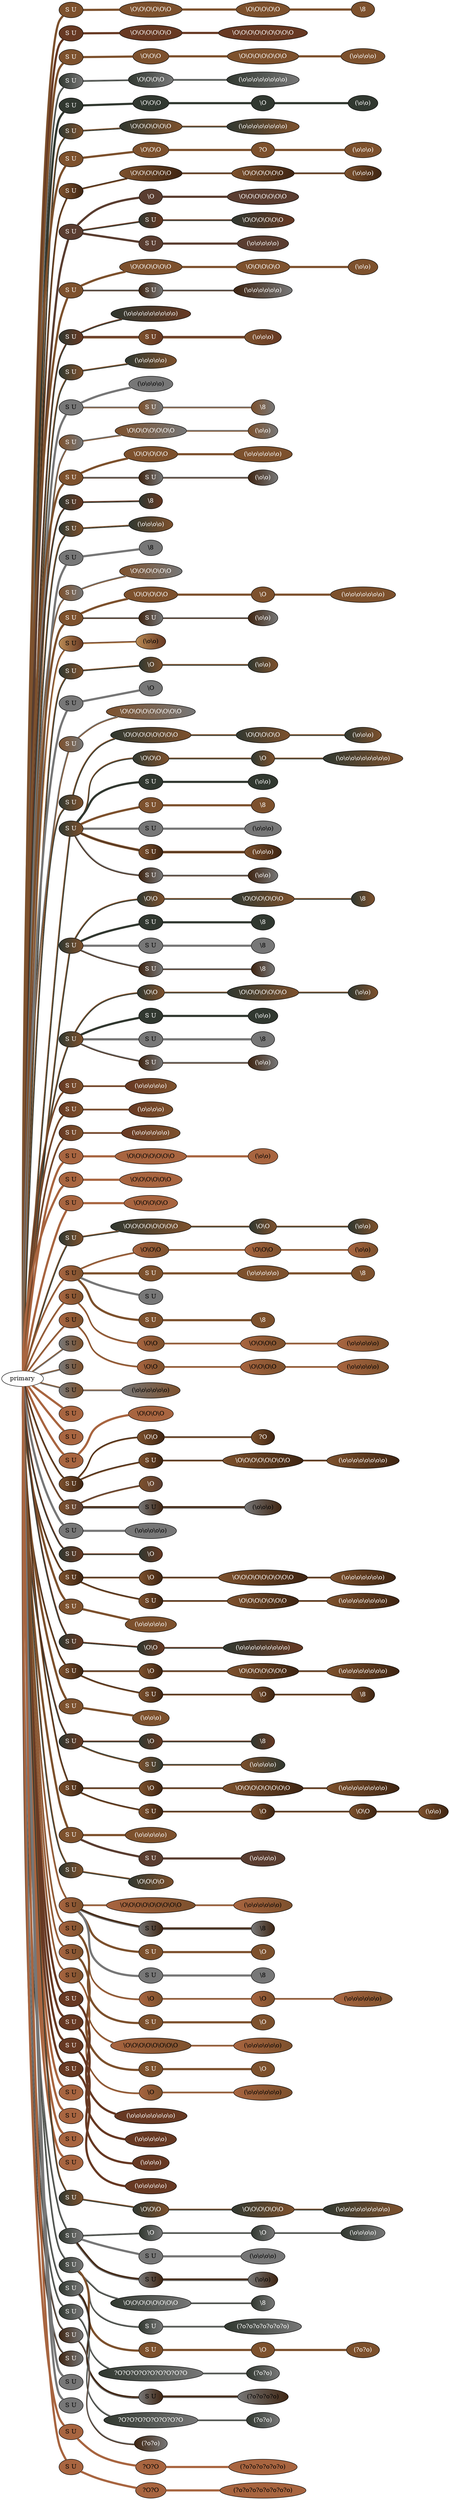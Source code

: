 graph {
 graph [rankdir=LR]
"1" [qtype="pendant_node", pendant_colors="#7D512D", pendant_ply="S", pendant_attach="U", pendant_length="43.0", label="S U", style=filled, fillcolor="#7D512D", fontcolor="#ffffff"]
"primary" -- "1" [qtype="pendant_link",penwidth=5,color="#7D512D"]
"1:0" [qtype="knot_node", knot_value="6", knot_type="S", knot_position="11.0", knot_spin="Z", label="\\O\\O\\O\\O\\O\\O", style=filled, fillcolor="#7D512D" , fontcolor="#ffffff"]
"1" -- "1:0" [qtype="knot_link",penwidth=5,color="#7D512D"]
"1:1" [qtype="knot_node", knot_value="5", knot_type="S", knot_position="23.0", knot_spin="Z", label="\\O\\O\\O\\O\\O", style=filled, fillcolor="#7D512D" , fontcolor="#ffffff"]
"1:0" -- "1:1" [qtype="knot_link",penwidth=5,color="#7D512D"]
"1:2" [qtype="knot_node", knot_value="1", knot_type="E", knot_position="32.5", knot_spin="Z", label="\\8", style=filled, fillcolor="#7D512D" , fontcolor="#ffffff"]
"1:1" -- "1:2" [qtype="knot_link",penwidth=5,color="#7D512D"]
"2" [qtype="pendant_node", pendant_colors="#673923", pendant_ply="S", pendant_attach="U", pendant_length="26.5", label="S U", style=filled, fillcolor="#673923", fontcolor="#ffffff"]
"primary" -- "2" [qtype="pendant_link",penwidth=5,color="#673923"]
"2:0" [qtype="knot_node", knot_value="6", knot_type="S", knot_position="11.5", knot_spin="Z", label="\\O\\O\\O\\O\\O\\O", style=filled, fillcolor="#673923" , fontcolor="#ffffff"]
"2" -- "2:0" [qtype="knot_link",penwidth=5,color="#673923"]
"2:1" [qtype="knot_node", knot_value="9", knot_type="S", knot_position="24.5", knot_spin="Z", label="\\O\\O\\O\\O\\O\\O\\O\\O\\O", style=filled, fillcolor="#673923" , fontcolor="#ffffff"]
"2:0" -- "2:1" [qtype="knot_link",penwidth=5,color="#673923"]
"3" [qtype="pendant_node", pendant_colors="#7D512D", pendant_ply="S", pendant_attach="U", pendant_length="44.5", label="S U", style=filled, fillcolor="#7D512D", fontcolor="#ffffff"]
"primary" -- "3" [qtype="pendant_link",penwidth=5,color="#7D512D"]
"3:0" [qtype="knot_node", knot_value="3", knot_type="S", knot_position="10.0", knot_spin="Z", label="\\O\\O\\O", style=filled, fillcolor="#7D512D" , fontcolor="#ffffff"]
"3" -- "3:0" [qtype="knot_link",penwidth=5,color="#7D512D"]
"3:1" [qtype="knot_node", knot_value="7", knot_type="S", knot_position="23.0", knot_spin="Z", label="\\O\\O\\O\\O\\O\\O\\O", style=filled, fillcolor="#7D512D" , fontcolor="#ffffff"]
"3:0" -- "3:1" [qtype="knot_link",penwidth=5,color="#7D512D"]
"3:2" [qtype="knot_node", knot_value="4", knot_type="L", knot_position="32.5", knot_spin="Z", label="(\\o\\o\\o\\o)", style=filled, fillcolor="#7D512D" , fontcolor="#ffffff"]
"3:1" -- "3:2" [qtype="knot_link",penwidth=5,color="#7D512D"]
"4" [qtype="pendant_node", pendant_colors="#313830:#777777", pendant_ply="S", pendant_attach="U", pendant_length="45.5", label="S U", style=filled, fillcolor="#313830:#777777", fontcolor="#ffffff"]
"primary" -- "4" [qtype="pendant_link",penwidth=2,color="#313830:#777777"]
"4:0" [qtype="knot_node", knot_value="4", knot_type="S", knot_position="10.5", knot_spin="Z", label="\\O\\O\\O\\O", style=filled, fillcolor="#313830:#777777" , fontcolor="#ffffff"]
"4" -- "4:0" [qtype="knot_link",penwidth=2,color="#313830:#777777"]
"4:1" [qtype="knot_node", knot_value="8", knot_type="L", knot_position="34.0", knot_spin="Z", label="(\\o\\o\\o\\o\\o\\o\\o\\o)", style=filled, fillcolor="#313830:#777777" , fontcolor="#ffffff"]
"4:0" -- "4:1" [qtype="knot_link",penwidth=2,color="#313830:#777777"]
"5" [qtype="pendant_node", pendant_colors="#313830", pendant_ply="S", pendant_attach="U", pendant_length="69.0", label="S U", style=filled, fillcolor="#313830", fontcolor="#ffffff"]
"primary" -- "5" [qtype="pendant_link",penwidth=5,color="#313830"]
"5:0" [qtype="knot_node", knot_value="3", knot_type="S", knot_position="10.5", knot_spin="Z", label="\\O\\O\\O", style=filled, fillcolor="#313830" , fontcolor="#ffffff"]
"5" -- "5:0" [qtype="knot_link",penwidth=5,color="#313830"]
"5:1" [qtype="knot_node", knot_value="1", knot_type="S", knot_position="24.0", knot_spin="Z", label="\\O", style=filled, fillcolor="#313830" , fontcolor="#ffffff"]
"5:0" -- "5:1" [qtype="knot_link",penwidth=5,color="#313830"]
"5:2" [qtype="knot_node", knot_value="2", knot_type="L", knot_position="33.5", knot_spin="Z", label="(\\o\\o)", style=filled, fillcolor="#313830" , fontcolor="#ffffff"]
"5:1" -- "5:2" [qtype="knot_link",penwidth=5,color="#313830"]
"6" [qtype="pendant_node", pendant_colors="#313830:#7D512D", pendant_ply="S", pendant_attach="U", pendant_length="50.0", label="S U", style=filled, fillcolor="#313830:#7D512D", fontcolor="#ffffff"]
"primary" -- "6" [qtype="pendant_link",penwidth=2,color="#313830:#7D512D"]
"6:0" [qtype="knot_node", knot_value="6", knot_type="S", knot_position="11.0", knot_spin="Z", label="\\O\\O\\O\\O\\O\\O", style=filled, fillcolor="#313830:#7D512D" , fontcolor="#ffffff"]
"6" -- "6:0" [qtype="knot_link",penwidth=2,color="#313830:#7D512D"]
"6:1" [qtype="knot_node", knot_value="8", knot_type="L", knot_position="33.5", knot_spin="Z", label="(\\o\\o\\o\\o\\o\\o\\o\\o)", style=filled, fillcolor="#313830:#7D512D" , fontcolor="#ffffff"]
"6:0" -- "6:1" [qtype="knot_link",penwidth=2,color="#313830:#7D512D"]
"7" [qtype="pendant_node", pendant_colors="#7D512D", pendant_ply="S", pendant_attach="U", pendant_length="57.5", label="S U", style=filled, fillcolor="#7D512D", fontcolor="#ffffff"]
"primary" -- "7" [qtype="pendant_link",penwidth=5,color="#7D512D"]
"7:0" [qtype="knot_node", knot_value="3", knot_type="S", knot_position="10.0", knot_spin="Z", label="\\O\\O\\O", style=filled, fillcolor="#7D512D" , fontcolor="#ffffff"]
"7" -- "7:0" [qtype="knot_link",penwidth=5,color="#7D512D"]
"7:1" [qtype="knot_node", knot_value="1", knot_type="S", knot_position="23.0", knot_spin="U", label="?O", style=filled, fillcolor="#7D512D" , fontcolor="#ffffff"]
"7:0" -- "7:1" [qtype="knot_link",penwidth=5,color="#7D512D"]
"7:2" [qtype="knot_node", knot_value="3", knot_type="L", knot_position="32.0", knot_spin="Z", label="(\\o\\o\\o)", style=filled, fillcolor="#7D512D" , fontcolor="#ffffff"]
"7:1" -- "7:2" [qtype="knot_link",penwidth=5,color="#7D512D"]
"8" [qtype="pendant_node", pendant_colors="#7D512D:#3F2512", pendant_ply="S", pendant_attach="U", pendant_length="38.0", label="S U", style=filled, fillcolor="#7D512D:#3F2512", fontcolor="#ffffff"]
"primary" -- "8" [qtype="pendant_link",penwidth=2,color="#7D512D:#3F2512"]
"8:0" [qtype="knot_node", knot_value="6", knot_type="S", knot_position="11.0", knot_spin="Z", label="\\O\\O\\O\\O\\O\\O", style=filled, fillcolor="#7D512D:#3F2512" , fontcolor="#ffffff"]
"8" -- "8:0" [qtype="knot_link",penwidth=2,color="#7D512D:#3F2512"]
"8:1" [qtype="knot_node", knot_value="6", knot_type="S", knot_position="24.0", knot_spin="Z", label="\\O\\O\\O\\O\\O\\O", style=filled, fillcolor="#7D512D:#3F2512" , fontcolor="#ffffff"]
"8:0" -- "8:1" [qtype="knot_link",penwidth=2,color="#7D512D:#3F2512"]
"8:2" [qtype="knot_node", knot_value="3", knot_type="L", knot_position="31.5", knot_spin="Z", label="(\\o\\o\\o)", style=filled, fillcolor="#7D512D:#3F2512" , fontcolor="#ffffff"]
"8:1" -- "8:2" [qtype="knot_link",penwidth=2,color="#7D512D:#3F2512"]
"9" [qtype="pendant_node", pendant_colors="#5A3D30", pendant_ply="S", pendant_attach="U", pendant_length="46.5", label="S U", style=filled, fillcolor="#5A3D30", fontcolor="#ffffff"]
"primary" -- "9" [qtype="pendant_link",penwidth=5,color="#5A3D30"]
"9:0" [qtype="knot_node", knot_value="1", knot_type="S", knot_position="16.0", knot_spin="Z", label="\\O", style=filled, fillcolor="#5A3D30" , fontcolor="#ffffff"]
"9" -- "9:0" [qtype="knot_link",penwidth=5,color="#5A3D30"]
"9:1" [qtype="knot_node", knot_value="7", knot_type="S", knot_position="27.0", knot_spin="Z", label="\\O\\O\\O\\O\\O\\O\\O", style=filled, fillcolor="#5A3D30" , fontcolor="#ffffff"]
"9:0" -- "9:1" [qtype="knot_link",penwidth=5,color="#5A3D30"]
"9s1" [qtype="pendant_node", pendant_colors="#313830:#673923", pendant_ply="S", pendant_attach="U", pendant_length="56.5", label="S U", style=filled, fillcolor="#313830:#673923", fontcolor="#ffffff"]
"9" -- "9s1" [qtype="pendant_link",penwidth=2,color="#313830:#673923"]
"9s1:0" [qtype="knot_node", knot_value="6", knot_type="S", knot_position="26.0", knot_spin="Z", label="\\O\\O\\O\\O\\O\\O", style=filled, fillcolor="#313830:#673923" , fontcolor="#ffffff"]
"9s1" -- "9s1:0" [qtype="knot_link",penwidth=2,color="#313830:#673923"]
"9s2" [qtype="pendant_node", pendant_colors="#5A3D30", pendant_ply="S", pendant_attach="U", pendant_length="48.5", label="S U", style=filled, fillcolor="#5A3D30", fontcolor="#ffffff"]
"9" -- "9s2" [qtype="pendant_link",penwidth=5,color="#5A3D30"]
"9s2:0" [qtype="knot_node", knot_value="5", knot_type="L", knot_position="34.4", knot_spin="Z", label="(\\o\\o\\o\\o\\o)", style=filled, fillcolor="#5A3D30" , fontcolor="#ffffff"]
"9s2" -- "9s2:0" [qtype="knot_link",penwidth=5,color="#5A3D30"]
"10" [qtype="pendant_node", pendant_colors="#7D512D", pendant_ply="S", pendant_attach="U", pendant_length="54.5", label="S U", style=filled, fillcolor="#7D512D", fontcolor="#ffffff"]
"primary" -- "10" [qtype="pendant_link",penwidth=5,color="#7D512D"]
"10:0" [qtype="knot_node", knot_value="6", knot_type="S", knot_position="12.0", knot_spin="Z", label="\\O\\O\\O\\O\\O\\O", style=filled, fillcolor="#7D512D" , fontcolor="#ffffff"]
"10" -- "10:0" [qtype="knot_link",penwidth=5,color="#7D512D"]
"10:1" [qtype="knot_node", knot_value="5", knot_type="S", knot_position="21.5", knot_spin="Z", label="\\O\\O\\O\\O\\O", style=filled, fillcolor="#7D512D" , fontcolor="#ffffff"]
"10:0" -- "10:1" [qtype="knot_link",penwidth=5,color="#7D512D"]
"10:2" [qtype="knot_node", knot_value="2", knot_type="L", knot_position="33.0", knot_spin="Z", label="(\\o\\o)", style=filled, fillcolor="#7D512D" , fontcolor="#ffffff"]
"10:1" -- "10:2" [qtype="knot_link",penwidth=5,color="#7D512D"]
"10s1" [qtype="pendant_node", pendant_colors="#3F2512:#777777", pendant_ply="S", pendant_attach="U", pendant_length="46.0", label="S U", style=filled, fillcolor="#3F2512:#777777", fontcolor="#ffffff"]
"10" -- "10s1" [qtype="pendant_link",penwidth=2,color="#3F2512:#777777"]
"10s1:0" [qtype="knot_node", knot_value="6", knot_type="L", knot_position="32.0", knot_spin="Z", label="(\\o\\o\\o\\o\\o\\o)", style=filled, fillcolor="#3F2512:#777777" , fontcolor="#ffffff"]
"10s1" -- "10s1:0" [qtype="knot_link",penwidth=2,color="#3F2512:#777777"]
"11" [qtype="pendant_node", pendant_colors="#313830:#673923", pendant_ply="S", pendant_attach="U", pendant_length="35.5", label="S U", style=filled, fillcolor="#313830:#673923", fontcolor="#ffffff"]
"primary" -- "11" [qtype="pendant_link",penwidth=2,color="#313830:#673923"]
"11:0" [qtype="knot_node", knot_value="9", knot_type="L", knot_position="32.0", knot_spin="Z", label="(\\o\\o\\o\\o\\o\\o\\o\\o\\o)", style=filled, fillcolor="#313830:#673923" , fontcolor="#ffffff"]
"11" -- "11:0" [qtype="knot_link",penwidth=2,color="#313830:#673923"]
"11s1" [qtype="pendant_node", pendant_colors="#7D512D:#673923:#673923", pendant_ply="S", pendant_attach="U", pendant_length="42.0", label="S U", style=filled, fillcolor="#7D512D:#673923:#673923", fontcolor="#ffffff"]
"11" -- "11s1" [qtype="pendant_link",penwidth=2,color="#7D512D:#673923:#673923"]
"11s1:0" [qtype="knot_node", knot_value="3", knot_type="L", knot_position="30.5", knot_spin="Z", label="(\\o\\o\\o)", style=filled, fillcolor="#7D512D:#673923:#673923" , fontcolor="#ffffff"]
"11s1" -- "11s1:0" [qtype="knot_link",penwidth=2,color="#7D512D:#673923:#673923"]
"12" [qtype="pendant_node", pendant_colors="#313830:#7D512D", pendant_ply="S", pendant_attach="U", pendant_length="41.0", label="S U", style=filled, fillcolor="#313830:#7D512D", fontcolor="#ffffff"]
"primary" -- "12" [qtype="pendant_link",penwidth=2,color="#313830:#7D512D"]
"12:0" [qtype="knot_node", knot_value="5", knot_type="L", knot_position="30.5", knot_spin="Z", label="(\\o\\o\\o\\o\\o)", style=filled, fillcolor="#313830:#7D512D" , fontcolor="#ffffff"]
"12" -- "12:0" [qtype="knot_link",penwidth=2,color="#313830:#7D512D"]
"13" [qtype="pendant_node", pendant_colors="#777777", pendant_ply="S", pendant_attach="U", pendant_length="55.0", label="S U", style=filled, fillcolor="#777777", fontcolor="#000000"]
"primary" -- "13" [qtype="pendant_link",penwidth=5,color="#777777"]
"13:0" [qtype="knot_node", knot_value="4", knot_type="L", knot_position="32.5", knot_spin="Z", label="(\\o\\o\\o\\o)", style=filled, fillcolor="#777777" , fontcolor="#000000"]
"13" -- "13:0" [qtype="knot_link",penwidth=5,color="#777777"]
"13s1" [qtype="pendant_node", pendant_colors="#7D512D:#777777", pendant_ply="S", pendant_attach="U", pendant_length="53.0", label="S U", style=filled, fillcolor="#7D512D:#777777", fontcolor="#ffffff"]
"13" -- "13s1" [qtype="pendant_link",penwidth=2,color="#7D512D:#777777"]
"13s1:0" [qtype="knot_node", knot_value="1", knot_type="E", knot_position="32.5", knot_spin="Z", label="\\8", style=filled, fillcolor="#7D512D:#777777" , fontcolor="#ffffff"]
"13s1" -- "13s1:0" [qtype="knot_link",penwidth=2,color="#7D512D:#777777"]
"14" [qtype="pendant_node", pendant_colors="#7D512D:#777777", pendant_ply="S", pendant_attach="U", pendant_length="51.5", label="S U", style=filled, fillcolor="#7D512D:#777777", fontcolor="#ffffff"]
"primary" -- "14" [qtype="pendant_link",penwidth=2,color="#7D512D:#777777"]
"14:0" [qtype="knot_node", knot_value="7", knot_type="S", knot_position="21.0", knot_spin="Z", label="\\O\\O\\O\\O\\O\\O\\O", style=filled, fillcolor="#7D512D:#777777" , fontcolor="#ffffff"]
"14" -- "14:0" [qtype="knot_link",penwidth=2,color="#7D512D:#777777"]
"14:1" [qtype="knot_node", knot_value="2", knot_type="L", knot_position="31.5", knot_spin="Z", label="(\\o\\o)", style=filled, fillcolor="#7D512D:#777777" , fontcolor="#ffffff"]
"14:0" -- "14:1" [qtype="knot_link",penwidth=2,color="#7D512D:#777777"]
"15" [qtype="pendant_node", pendant_colors="#7D512D", pendant_ply="S", pendant_attach="U", pendant_length="42.0", label="S U", style=filled, fillcolor="#7D512D", fontcolor="#ffffff"]
"primary" -- "15" [qtype="pendant_link",penwidth=5,color="#7D512D"]
"15:0" [qtype="knot_node", knot_value="5", knot_type="S", knot_position="11.5", knot_spin="Z", label="\\O\\O\\O\\O\\O", style=filled, fillcolor="#7D512D" , fontcolor="#ffffff"]
"15" -- "15:0" [qtype="knot_link",penwidth=5,color="#7D512D"]
"15:1" [qtype="knot_node", knot_value="6", knot_type="L", knot_position="31.0", knot_spin="Z", label="(\\o\\o\\o\\o\\o\\o)", style=filled, fillcolor="#7D512D" , fontcolor="#ffffff"]
"15:0" -- "15:1" [qtype="knot_link",penwidth=5,color="#7D512D"]
"15s1" [qtype="pendant_node", pendant_colors="#3F2512:#777777", pendant_ply="S", pendant_attach="U", pendant_length="55.5", label="S U", style=filled, fillcolor="#3F2512:#777777", fontcolor="#ffffff"]
"15" -- "15s1" [qtype="pendant_link",penwidth=2,color="#3F2512:#777777"]
"15s1:0" [qtype="knot_node", knot_value="2", knot_type="L", knot_position="31.0", knot_spin="Z", label="(\\o\\o)", style=filled, fillcolor="#3F2512:#777777" , fontcolor="#ffffff"]
"15s1" -- "15s1:0" [qtype="knot_link",penwidth=2,color="#3F2512:#777777"]
"16" [qtype="pendant_node", pendant_colors="#313830:#673923", pendant_ply="S", pendant_attach="U", pendant_length="53.5", label="S U", style=filled, fillcolor="#313830:#673923", fontcolor="#ffffff"]
"primary" -- "16" [qtype="pendant_link",penwidth=2,color="#313830:#673923"]
"16:0" [qtype="knot_node", knot_value="1", knot_type="E", knot_position="30.0", knot_spin="Z", label="\\8", style=filled, fillcolor="#313830:#673923" , fontcolor="#ffffff"]
"16" -- "16:0" [qtype="knot_link",penwidth=2,color="#313830:#673923"]
"17" [qtype="pendant_node", pendant_colors="#313830:#7D512D", pendant_ply="S", pendant_attach="U", pendant_length="64.5", label="S U", style=filled, fillcolor="#313830:#7D512D", fontcolor="#ffffff"]
"primary" -- "17" [qtype="pendant_link",penwidth=2,color="#313830:#7D512D"]
"17:0" [qtype="knot_node", knot_value="4", knot_type="L", knot_position="31.5", knot_spin="Z", label="(\\o\\o\\o\\o)", style=filled, fillcolor="#313830:#7D512D" , fontcolor="#ffffff"]
"17" -- "17:0" [qtype="knot_link",penwidth=2,color="#313830:#7D512D"]
"18" [qtype="pendant_node", pendant_colors="#777777", pendant_ply="S", pendant_attach="U", pendant_length="59.0", label="S U", style=filled, fillcolor="#777777", fontcolor="#000000"]
"primary" -- "18" [qtype="pendant_link",penwidth=5,color="#777777"]
"18:0" [qtype="knot_node", knot_value="1", knot_type="E", knot_position="31.5", knot_spin="Z", label="\\8", style=filled, fillcolor="#777777" , fontcolor="#000000"]
"18" -- "18:0" [qtype="knot_link",penwidth=5,color="#777777"]
"19" [qtype="pendant_node", pendant_colors="#7D512D:#777777", pendant_ply="S", pendant_attach="U", pendant_length="52.0", label="S U", style=filled, fillcolor="#7D512D:#777777", fontcolor="#ffffff"]
"primary" -- "19" [qtype="pendant_link",penwidth=2,color="#7D512D:#777777"]
"19:0" [qtype="knot_node", knot_value="6", knot_type="S", knot_position="11.5", knot_spin="Z", label="\\O\\O\\O\\O\\O\\O", style=filled, fillcolor="#7D512D:#777777" , fontcolor="#ffffff"]
"19" -- "19:0" [qtype="knot_link",penwidth=2,color="#7D512D:#777777"]
"20" [qtype="pendant_node", pendant_colors="#7D512D", pendant_ply="S", pendant_attach="U", pendant_length="52.0", label="S U", style=filled, fillcolor="#7D512D", fontcolor="#ffffff"]
"primary" -- "20" [qtype="pendant_link",penwidth=5,color="#7D512D"]
"20:0" [qtype="knot_node", knot_value="5", knot_type="S", knot_position="11.5", knot_spin="Z", label="\\O\\O\\O\\O\\O", style=filled, fillcolor="#7D512D" , fontcolor="#ffffff"]
"20" -- "20:0" [qtype="knot_link",penwidth=5,color="#7D512D"]
"20:1" [qtype="knot_node", knot_value="1", knot_type="S", knot_position="21.0", knot_spin="Z", label="\\O", style=filled, fillcolor="#7D512D" , fontcolor="#ffffff"]
"20:0" -- "20:1" [qtype="knot_link",penwidth=5,color="#7D512D"]
"20:2" [qtype="knot_node", knot_value="7", knot_type="L", knot_position="30.5", knot_spin="Z", label="(\\o\\o\\o\\o\\o\\o\\o)", style=filled, fillcolor="#7D512D" , fontcolor="#ffffff"]
"20:1" -- "20:2" [qtype="knot_link",penwidth=5,color="#7D512D"]
"20s1" [qtype="pendant_node", pendant_colors="#3F2512:#777777", pendant_ply="S", pendant_attach="U", pendant_length="47.5", label="S U", style=filled, fillcolor="#3F2512:#777777", fontcolor="#ffffff"]
"20" -- "20s1" [qtype="pendant_link",penwidth=2,color="#3F2512:#777777"]
"20s1:0" [qtype="knot_node", knot_value="2", knot_type="L", knot_position="31.0", knot_spin="Z", label="(\\o\\o)", style=filled, fillcolor="#3F2512:#777777" , fontcolor="#ffffff"]
"20s1" -- "20s1:0" [qtype="knot_link",penwidth=2,color="#3F2512:#777777"]
"21" [qtype="pendant_node", pendant_colors="#BB8B54:#673923", pendant_ply="S", pendant_attach="U", pendant_length="46.5", label="S U", style=filled, fillcolor="#BB8B54:#673923", fontcolor="#000000"]
"primary" -- "21" [qtype="pendant_link",penwidth=2,color="#BB8B54:#673923"]
"21:0" [qtype="knot_node", knot_value="2", knot_type="L", knot_position="30.0", knot_spin="Z", label="(\\o\\o)", style=filled, fillcolor="#BB8B54:#673923" , fontcolor="#000000"]
"21" -- "21:0" [qtype="knot_link",penwidth=2,color="#BB8B54:#673923"]
"22" [qtype="pendant_node", pendant_colors="#313830:#7D512D", pendant_ply="S", pendant_attach="U", pendant_length="39.0", label="S U", style=filled, fillcolor="#313830:#7D512D", fontcolor="#ffffff"]
"primary" -- "22" [qtype="pendant_link",penwidth=2,color="#313830:#7D512D"]
"22:0" [qtype="knot_node", knot_value="1", knot_type="S", knot_position="20.0", knot_spin="Z", label="\\O", style=filled, fillcolor="#313830:#7D512D" , fontcolor="#ffffff"]
"22" -- "22:0" [qtype="knot_link",penwidth=2,color="#313830:#7D512D"]
"22:1" [qtype="knot_node", knot_value="2", knot_type="L", knot_position="29.5", knot_spin="Z", label="(\\o\\o)", style=filled, fillcolor="#313830:#7D512D" , fontcolor="#ffffff"]
"22:0" -- "22:1" [qtype="knot_link",penwidth=2,color="#313830:#7D512D"]
"23" [qtype="pendant_node", pendant_colors="#777777", pendant_ply="S", pendant_attach="U", pendant_length="39.0", label="S U", style=filled, fillcolor="#777777", fontcolor="#000000"]
"primary" -- "23" [qtype="pendant_link",penwidth=5,color="#777777"]
"23:0" [qtype="knot_node", knot_value="1", knot_type="S", knot_position="30.0", knot_spin="Z", label="\\O", style=filled, fillcolor="#777777" , fontcolor="#000000"]
"23" -- "23:0" [qtype="knot_link",penwidth=5,color="#777777"]
"24" [qtype="pendant_node", pendant_colors="#7D512D:#777777", pendant_ply="S", pendant_attach="U", pendant_length="44.0", label="S U", style=filled, fillcolor="#7D512D:#777777", fontcolor="#ffffff"]
"primary" -- "24" [qtype="pendant_link",penwidth=2,color="#7D512D:#777777"]
"24:0" [qtype="knot_node", knot_value="9", knot_type="S", knot_position="22.0", knot_spin="Z", label="\\O\\O\\O\\O\\O\\O\\O\\O\\O", style=filled, fillcolor="#7D512D:#777777" , fontcolor="#ffffff"]
"24" -- "24:0" [qtype="knot_link",penwidth=2,color="#7D512D:#777777"]
"25" [qtype="pendant_node", pendant_colors="#313830:#7D512D", pendant_ply="S", pendant_attach="U", pendant_length="36.5", label="S U", style=filled, fillcolor="#313830:#7D512D", fontcolor="#ffffff"]
"primary" -- "25" [qtype="pendant_link",penwidth=2,color="#313830:#7D512D"]
"25:0" [qtype="knot_node", knot_value="8", knot_type="S", knot_position="12.5", knot_spin="Z", label="\\O\\O\\O\\O\\O\\O\\O\\O", style=filled, fillcolor="#313830:#7D512D" , fontcolor="#ffffff"]
"25" -- "25:0" [qtype="knot_link",penwidth=2,color="#313830:#7D512D"]
"25:1" [qtype="knot_node", knot_value="5", knot_type="S", knot_position="20.5", knot_spin="Z", label="\\O\\O\\O\\O\\O", style=filled, fillcolor="#313830:#7D512D" , fontcolor="#ffffff"]
"25:0" -- "25:1" [qtype="knot_link",penwidth=2,color="#313830:#7D512D"]
"25:2" [qtype="knot_node", knot_value="3", knot_type="L", knot_position="32.0", knot_spin="Z", label="(\\o\\o\\o)", style=filled, fillcolor="#313830:#7D512D" , fontcolor="#ffffff"]
"25:1" -- "25:2" [qtype="knot_link",penwidth=2,color="#313830:#7D512D"]
"26" [qtype="pendant_node", pendant_colors="#313830:#7D512D", pendant_ply="S", pendant_attach="U", pendant_length="53.0", label="S U", style=filled, fillcolor="#313830:#7D512D", fontcolor="#ffffff"]
"primary" -- "26" [qtype="pendant_link",penwidth=2,color="#313830:#7D512D"]
"26:0" [qtype="knot_node", knot_value="3", knot_type="S", knot_position="14.0", knot_spin="Z", label="\\O\\O\\O", style=filled, fillcolor="#313830:#7D512D" , fontcolor="#ffffff"]
"26" -- "26:0" [qtype="knot_link",penwidth=2,color="#313830:#7D512D"]
"26:1" [qtype="knot_node", knot_value="1", knot_type="S", knot_position="25.5", knot_spin="Z", label="\\O", style=filled, fillcolor="#313830:#7D512D" , fontcolor="#ffffff"]
"26:0" -- "26:1" [qtype="knot_link",penwidth=2,color="#313830:#7D512D"]
"26:2" [qtype="knot_node", knot_value="9", knot_type="L", knot_position="37.0", knot_spin="Z", label="(\\o\\o\\o\\o\\o\\o\\o\\o\\o)", style=filled, fillcolor="#313830:#7D512D" , fontcolor="#ffffff"]
"26:1" -- "26:2" [qtype="knot_link",penwidth=2,color="#313830:#7D512D"]
"26s1" [qtype="pendant_node", pendant_colors="#313830", pendant_ply="S", pendant_attach="U", pendant_length="51.0", label="S U", style=filled, fillcolor="#313830", fontcolor="#ffffff"]
"26" -- "26s1" [qtype="pendant_link",penwidth=5,color="#313830"]
"26s1:0" [qtype="knot_node", knot_value="2", knot_type="L", knot_position="30.0", knot_spin="Z", label="(\\o\\o)", style=filled, fillcolor="#313830" , fontcolor="#ffffff"]
"26s1" -- "26s1:0" [qtype="knot_link",penwidth=5,color="#313830"]
"26s2" [qtype="pendant_node", pendant_colors="#7D512D", pendant_ply="S", pendant_attach="U", pendant_length="55.5", label="S U", style=filled, fillcolor="#7D512D", fontcolor="#ffffff"]
"26" -- "26s2" [qtype="pendant_link",penwidth=5,color="#7D512D"]
"26s2:0" [qtype="knot_node", knot_value="1", knot_type="E", knot_position="35.0", knot_spin="Z", label="\\8", style=filled, fillcolor="#7D512D" , fontcolor="#ffffff"]
"26s2" -- "26s2:0" [qtype="knot_link",penwidth=5,color="#7D512D"]
"26s3" [qtype="pendant_node", pendant_colors="#777777", pendant_ply="S", pendant_attach="U", pendant_length="51.5", label="S U", style=filled, fillcolor="#777777", fontcolor="#000000"]
"26" -- "26s3" [qtype="pendant_link",penwidth=5,color="#777777"]
"26s3:0" [qtype="knot_node", knot_value="3", knot_type="L", knot_position="34.0", knot_spin="Z", label="(\\o\\o\\o)", style=filled, fillcolor="#777777" , fontcolor="#000000"]
"26s3" -- "26s3:0" [qtype="knot_link",penwidth=5,color="#777777"]
"26s4" [qtype="pendant_node", pendant_colors="#7D512D:#3F2512:#7D512D", pendant_ply="S", pendant_attach="U", pendant_length="29.5", label="S U", style=filled, fillcolor="#7D512D:#3F2512:#7D512D", fontcolor="#ffffff"]
"26" -- "26s4" [qtype="pendant_link",penwidth=2,color="#7D512D:#3F2512:#7D512D"]
"26s4:0" [qtype="knot_node", knot_value="3", knot_type="L", knot_position="25.0", knot_spin="Z", label="(\\o\\o\\o)", style=filled, fillcolor="#7D512D:#3F2512:#7D512D" , fontcolor="#ffffff"]
"26s4" -- "26s4:0" [qtype="knot_link",penwidth=2,color="#7D512D:#3F2512:#7D512D"]
"26s5" [qtype="pendant_node", pendant_colors="#3F2512:#777777", pendant_ply="S", pendant_attach="U", pendant_length="38.5", label="S U", style=filled, fillcolor="#3F2512:#777777", fontcolor="#ffffff"]
"26" -- "26s5" [qtype="pendant_link",penwidth=2,color="#3F2512:#777777"]
"26s5:0" [qtype="knot_node", knot_value="2", knot_type="L", knot_position="32.0", knot_spin="Z", label="(\\o\\o)", style=filled, fillcolor="#3F2512:#777777" , fontcolor="#ffffff"]
"26s5" -- "26s5:0" [qtype="knot_link",penwidth=2,color="#3F2512:#777777"]
"27" [qtype="pendant_node", pendant_colors="#313830:#7D512D", pendant_ply="S", pendant_attach="U", pendant_length="54.0", label="S U", style=filled, fillcolor="#313830:#7D512D", fontcolor="#ffffff"]
"primary" -- "27" [qtype="pendant_link",penwidth=2,color="#313830:#7D512D"]
"27:0" [qtype="knot_node", knot_value="2", knot_type="S", knot_position="13.5", knot_spin="Z", label="\\O\\O", style=filled, fillcolor="#313830:#7D512D" , fontcolor="#ffffff"]
"27" -- "27:0" [qtype="knot_link",penwidth=2,color="#313830:#7D512D"]
"27:1" [qtype="knot_node", knot_value="6", knot_type="S", knot_position="26.5", knot_spin="Z", label="\\O\\O\\O\\O\\O\\O", style=filled, fillcolor="#313830:#7D512D" , fontcolor="#ffffff"]
"27:0" -- "27:1" [qtype="knot_link",penwidth=2,color="#313830:#7D512D"]
"27:2" [qtype="knot_node", knot_value="1", knot_type="E", knot_position="36.5", knot_spin="Z", label="\\8", style=filled, fillcolor="#313830:#7D512D" , fontcolor="#ffffff"]
"27:1" -- "27:2" [qtype="knot_link",penwidth=2,color="#313830:#7D512D"]
"27s1" [qtype="pendant_node", pendant_colors="#313830", pendant_ply="S", pendant_attach="U", pendant_length="48.0", label="S U", style=filled, fillcolor="#313830", fontcolor="#ffffff"]
"27" -- "27s1" [qtype="pendant_link",penwidth=5,color="#313830"]
"27s1:0" [qtype="knot_node", knot_value="1", knot_type="E", knot_position="35.0", knot_spin="Z", label="\\8", style=filled, fillcolor="#313830" , fontcolor="#ffffff"]
"27s1" -- "27s1:0" [qtype="knot_link",penwidth=5,color="#313830"]
"27s2" [qtype="pendant_node", pendant_colors="#777777", pendant_ply="S", pendant_attach="U", pendant_length="48.5", label="S U", style=filled, fillcolor="#777777", fontcolor="#000000"]
"27" -- "27s2" [qtype="pendant_link",penwidth=5,color="#777777"]
"27s2:0" [qtype="knot_node", knot_value="1", knot_type="E", knot_position="35.0", knot_spin="Z", label="\\8", style=filled, fillcolor="#777777" , fontcolor="#000000"]
"27s2" -- "27s2:0" [qtype="knot_link",penwidth=5,color="#777777"]
"27s3" [qtype="pendant_node", pendant_colors="#3F2512:#777777", pendant_ply="S", pendant_attach="U", pendant_length="42.5", label="S U", style=filled, fillcolor="#3F2512:#777777", fontcolor="#ffffff"]
"27" -- "27s3" [qtype="pendant_link",penwidth=2,color="#3F2512:#777777"]
"27s3:0" [qtype="knot_node", knot_value="1", knot_type="E", knot_position="34.0", knot_spin="Z", label="\\8", style=filled, fillcolor="#3F2512:#777777" , fontcolor="#ffffff"]
"27s3" -- "27s3:0" [qtype="knot_link",penwidth=2,color="#3F2512:#777777"]
"28" [qtype="pendant_node", pendant_colors="#313830:#7D512D", pendant_ply="S", pendant_attach="U", pendant_length="45.0", label="S U", style=filled, fillcolor="#313830:#7D512D", fontcolor="#ffffff"]
"primary" -- "28" [qtype="pendant_link",penwidth=2,color="#313830:#7D512D"]
"28:0" [qtype="knot_node", knot_value="2", knot_type="S", knot_position="13.0", knot_spin="Z", label="\\O\\O", style=filled, fillcolor="#313830:#7D512D" , fontcolor="#ffffff"]
"28" -- "28:0" [qtype="knot_link",penwidth=2,color="#313830:#7D512D"]
"28:1" [qtype="knot_node", knot_value="7", knot_type="S", knot_position="27.0", knot_spin="Z", label="\\O\\O\\O\\O\\O\\O\\O", style=filled, fillcolor="#313830:#7D512D" , fontcolor="#ffffff"]
"28:0" -- "28:1" [qtype="knot_link",penwidth=2,color="#313830:#7D512D"]
"28:2" [qtype="knot_node", knot_value="2", knot_type="L", knot_position="36.5", knot_spin="Z", label="(\\o\\o)", style=filled, fillcolor="#313830:#7D512D" , fontcolor="#ffffff"]
"28:1" -- "28:2" [qtype="knot_link",penwidth=2,color="#313830:#7D512D"]
"28s1" [qtype="pendant_node", pendant_colors="#313830", pendant_ply="S", pendant_attach="U", pendant_length="42.5", label="S U", style=filled, fillcolor="#313830", fontcolor="#ffffff"]
"28" -- "28s1" [qtype="pendant_link",penwidth=5,color="#313830"]
"28s1:0" [qtype="knot_node", knot_value="2", knot_type="L", knot_position="34.0", knot_spin="Z", label="(\\o\\o)", style=filled, fillcolor="#313830" , fontcolor="#ffffff"]
"28s1" -- "28s1:0" [qtype="knot_link",penwidth=5,color="#313830"]
"28s2" [qtype="pendant_node", pendant_colors="#777777", pendant_ply="S", pendant_attach="U", pendant_length="42.5", label="S U", style=filled, fillcolor="#777777", fontcolor="#000000"]
"28" -- "28s2" [qtype="pendant_link",penwidth=5,color="#777777"]
"28s2:0" [qtype="knot_node", knot_value="1", knot_type="E", knot_position="34.0", knot_spin="Z", label="\\8", style=filled, fillcolor="#777777" , fontcolor="#000000"]
"28s2" -- "28s2:0" [qtype="knot_link",penwidth=5,color="#777777"]
"28s3" [qtype="pendant_node", pendant_colors="#3F2512:#777777", pendant_ply="S", pendant_attach="U", pendant_length="44.5", label="S U", style=filled, fillcolor="#3F2512:#777777", fontcolor="#ffffff"]
"28" -- "28s3" [qtype="pendant_link",penwidth=2,color="#3F2512:#777777"]
"28s3:0" [qtype="knot_node", knot_value="2", knot_type="L", knot_position="33.5", knot_spin="Z", label="(\\o\\o)", style=filled, fillcolor="#3F2512:#777777" , fontcolor="#ffffff"]
"28s3" -- "28s3:0" [qtype="knot_link",penwidth=2,color="#3F2512:#777777"]
"29" [qtype="pendant_node", pendant_colors="#673923:#7D512D", pendant_ply="S", pendant_attach="U", pendant_length="55.5", label="S U", style=filled, fillcolor="#673923:#7D512D", fontcolor="#ffffff"]
"primary" -- "29" [qtype="pendant_link",penwidth=2,color="#673923:#7D512D"]
"29:0" [qtype="knot_node", knot_value="5", knot_type="L", knot_position="32.0", knot_spin="Z", label="(\\o\\o\\o\\o\\o)", style=filled, fillcolor="#673923:#7D512D" , fontcolor="#ffffff"]
"29" -- "29:0" [qtype="knot_link",penwidth=2,color="#673923:#7D512D"]
"30" [qtype="pendant_node", pendant_colors="#673923:#7D512D", pendant_ply="S", pendant_attach="U", pendant_length="55.0", label="S U", style=filled, fillcolor="#673923:#7D512D", fontcolor="#ffffff"]
"primary" -- "30" [qtype="pendant_link",penwidth=2,color="#673923:#7D512D"]
"30:0" [qtype="knot_node", knot_value="4", knot_type="L", knot_position="32.5", knot_spin="Z", label="(\\o\\o\\o\\o)", style=filled, fillcolor="#673923:#7D512D" , fontcolor="#ffffff"]
"30" -- "30:0" [qtype="knot_link",penwidth=2,color="#673923:#7D512D"]
"31" [qtype="pendant_node", pendant_colors="#673923:#7D512D", pendant_ply="S", pendant_attach="U", pendant_length="52.0", label="S U", style=filled, fillcolor="#673923:#7D512D", fontcolor="#ffffff"]
"primary" -- "31" [qtype="pendant_link",penwidth=2,color="#673923:#7D512D"]
"31:0" [qtype="knot_node", knot_value="6", knot_type="L", knot_position="32.5", knot_spin="Z", label="(\\o\\o\\o\\o\\o\\o)", style=filled, fillcolor="#673923:#7D512D" , fontcolor="#ffffff"]
"31" -- "31:0" [qtype="knot_link",penwidth=2,color="#673923:#7D512D"]
"32" [qtype="pendant_node", pendant_colors="#A86540", pendant_ply="S", pendant_attach="U", pendant_length="42.0", label="S U", style=filled, fillcolor="#A86540", fontcolor="#000000"]
"primary" -- "32" [qtype="pendant_link",penwidth=5,color="#A86540"]
"32:0" [qtype="knot_node", knot_value="7", knot_type="S", knot_position="25.5", knot_spin="Z", label="\\O\\O\\O\\O\\O\\O\\O", style=filled, fillcolor="#A86540" , fontcolor="#000000"]
"32" -- "32:0" [qtype="knot_link",penwidth=5,color="#A86540"]
"32:1" [qtype="knot_node", knot_value="2", knot_type="L", knot_position="33.5", knot_spin="Z", label="(\\o\\o)", style=filled, fillcolor="#A86540" , fontcolor="#000000"]
"32:0" -- "32:1" [qtype="knot_link",penwidth=5,color="#A86540"]
"33" [qtype="pendant_node", pendant_colors="#A86540", pendant_ply="S", pendant_attach="U", pendant_length="51.0", label="S U", style=filled, fillcolor="#A86540", fontcolor="#000000"]
"primary" -- "33" [qtype="pendant_link",penwidth=5,color="#A86540"]
"33:0" [qtype="knot_node", knot_value="6", knot_type="S", knot_position="25.5", knot_spin="Z", label="\\O\\O\\O\\O\\O\\O", style=filled, fillcolor="#A86540" , fontcolor="#000000"]
"33" -- "33:0" [qtype="knot_link",penwidth=5,color="#A86540"]
"34" [qtype="pendant_node", pendant_colors="#A86540", pendant_ply="S", pendant_attach="U", pendant_length="52.5", label="S U", style=filled, fillcolor="#A86540", fontcolor="#000000"]
"primary" -- "34" [qtype="pendant_link",penwidth=5,color="#A86540"]
"34:0" [qtype="knot_node", knot_value="5", knot_type="S", knot_position="26.0", knot_spin="Z", label="\\O\\O\\O\\O\\O", style=filled, fillcolor="#A86540" , fontcolor="#000000"]
"34" -- "34:0" [qtype="knot_link",penwidth=5,color="#A86540"]
"35" [qtype="pendant_node", pendant_colors="#313830:#7D512D", pendant_ply="S", pendant_attach="U", pendant_length="40.5", label="S U", style=filled, fillcolor="#313830:#7D512D", fontcolor="#ffffff"]
"primary" -- "35" [qtype="pendant_link",penwidth=2,color="#313830:#7D512D"]
"35:0" [qtype="knot_node", knot_value="8", knot_type="S", knot_position="12.5", knot_spin="Z", label="\\O\\O\\O\\O\\O\\O\\O\\O", style=filled, fillcolor="#313830:#7D512D" , fontcolor="#ffffff"]
"35" -- "35:0" [qtype="knot_link",penwidth=2,color="#313830:#7D512D"]
"35:1" [qtype="knot_node", knot_value="2", knot_type="S", knot_position="21.0", knot_spin="Z", label="\\O\\O", style=filled, fillcolor="#313830:#7D512D" , fontcolor="#ffffff"]
"35:0" -- "35:1" [qtype="knot_link",penwidth=2,color="#313830:#7D512D"]
"35:2" [qtype="knot_node", knot_value="2", knot_type="L", knot_position="31.0", knot_spin="Z", label="(\\o\\o)", style=filled, fillcolor="#313830:#7D512D" , fontcolor="#ffffff"]
"35:1" -- "35:2" [qtype="knot_link",penwidth=2,color="#313830:#7D512D"]
"36" [qtype="pendant_node", pendant_colors="#A86540:#7D512D", pendant_ply="S", pendant_attach="U", pendant_length="40.5", label="S U", style=filled, fillcolor="#A86540:#7D512D", fontcolor="#000000"]
"primary" -- "36" [qtype="pendant_link",penwidth=2,color="#A86540:#7D512D"]
"36:0" [qtype="knot_node", knot_value="3", knot_type="S", knot_position="10.5", knot_spin="Z", label="\\O\\O\\O", style=filled, fillcolor="#A86540:#7D512D" , fontcolor="#000000"]
"36" -- "36:0" [qtype="knot_link",penwidth=2,color="#A86540:#7D512D"]
"36:1" [qtype="knot_node", knot_value="3", knot_type="S", knot_position="18.5", knot_spin="Z", label="\\O\\O\\O", style=filled, fillcolor="#A86540:#7D512D" , fontcolor="#000000"]
"36:0" -- "36:1" [qtype="knot_link",penwidth=2,color="#A86540:#7D512D"]
"36:2" [qtype="knot_node", knot_value="2", knot_type="L", knot_position="29.5", knot_spin="Z", label="(\\o\\o)", style=filled, fillcolor="#A86540:#7D512D" , fontcolor="#000000"]
"36:1" -- "36:2" [qtype="knot_link",penwidth=2,color="#A86540:#7D512D"]
"36s1" [qtype="pendant_node", pendant_colors="#7D512D", pendant_ply="S", pendant_attach="U", pendant_length="41.5", label="S U", style=filled, fillcolor="#7D512D", fontcolor="#ffffff"]
"36" -- "36s1" [qtype="pendant_link",penwidth=5,color="#7D512D"]
"36s1:0" [qtype="knot_node", knot_value="5", knot_type="L", knot_position="25.5", knot_spin="Z", label="(\\o\\o\\o\\o\\o)", style=filled, fillcolor="#7D512D" , fontcolor="#ffffff"]
"36s1" -- "36s1:0" [qtype="knot_link",penwidth=5,color="#7D512D"]
"36s1:1" [qtype="knot_node", knot_value="1", knot_type="E", knot_position="32.5", knot_spin="Z", label="\\8", style=filled, fillcolor="#7D512D" , fontcolor="#ffffff"]
"36s1:0" -- "36s1:1" [qtype="knot_link",penwidth=5,color="#7D512D"]
"36s2" [qtype="pendant_node", pendant_colors="#777777", pendant_ply="S", pendant_attach="U", pendant_length="15.5", label="S U", style=filled, fillcolor="#777777", fontcolor="#000000"]
"36" -- "36s2" [qtype="pendant_link",penwidth=5,color="#777777"]
"36s3" [qtype="pendant_node", pendant_colors="#7D512D", pendant_ply="S", pendant_attach="U", pendant_length="35.0", label="S U", style=filled, fillcolor="#7D512D", fontcolor="#ffffff"]
"36" -- "36s3" [qtype="pendant_link",penwidth=5,color="#7D512D"]
"36s3:0" [qtype="knot_node", knot_value="1", knot_type="E", knot_position="27.0", knot_spin="Z", label="\\8", style=filled, fillcolor="#7D512D" , fontcolor="#ffffff"]
"36s3" -- "36s3:0" [qtype="knot_link",penwidth=5,color="#7D512D"]
"37" [qtype="pendant_node", pendant_colors="#A86540:#7D512D", pendant_ply="S", pendant_attach="U", pendant_length="33.5", label="S U", style=filled, fillcolor="#A86540:#7D512D", fontcolor="#000000"]
"primary" -- "37" [qtype="pendant_link",penwidth=2,color="#A86540:#7D512D"]
"37:0" [qtype="knot_node", knot_value="2", knot_type="S", knot_position="9.5", knot_spin="Z", label="\\O\\O", style=filled, fillcolor="#A86540:#7D512D" , fontcolor="#000000"]
"37" -- "37:0" [qtype="knot_link",penwidth=2,color="#A86540:#7D512D"]
"37:1" [qtype="knot_node", knot_value="4", knot_type="S", knot_position="18.0", knot_spin="Z", label="\\O\\O\\O\\O", style=filled, fillcolor="#A86540:#7D512D" , fontcolor="#000000"]
"37:0" -- "37:1" [qtype="knot_link",penwidth=2,color="#A86540:#7D512D"]
"37:2" [qtype="knot_node", knot_value="5", knot_type="L", knot_position="28.0", knot_spin="Z", label="(\\o\\o\\o\\o\\o)", style=filled, fillcolor="#A86540:#7D512D" , fontcolor="#000000"]
"37:1" -- "37:2" [qtype="knot_link",penwidth=2,color="#A86540:#7D512D"]
"38" [qtype="pendant_node", pendant_colors="#A86540:#7D512D", pendant_ply="S", pendant_attach="U", pendant_length="34.5", label="S U", style=filled, fillcolor="#A86540:#7D512D", fontcolor="#000000"]
"primary" -- "38" [qtype="pendant_link",penwidth=2,color="#A86540:#7D512D"]
"38:0" [qtype="knot_node", knot_value="2", knot_type="S", knot_position="9.5", knot_spin="Z", label="\\O\\O", style=filled, fillcolor="#A86540:#7D512D" , fontcolor="#000000"]
"38" -- "38:0" [qtype="knot_link",penwidth=2,color="#A86540:#7D512D"]
"38:1" [qtype="knot_node", knot_value="4", knot_type="S", knot_position="18.0", knot_spin="Z", label="\\O\\O\\O\\O", style=filled, fillcolor="#A86540:#7D512D" , fontcolor="#000000"]
"38:0" -- "38:1" [qtype="knot_link",penwidth=2,color="#A86540:#7D512D"]
"38:2" [qtype="knot_node", knot_value="5", knot_type="L", knot_position="28.5", knot_spin="Z", label="(\\o\\o\\o\\o\\o)", style=filled, fillcolor="#A86540:#7D512D" , fontcolor="#000000"]
"38:1" -- "38:2" [qtype="knot_link",penwidth=2,color="#A86540:#7D512D"]
"39" [qtype="pendant_node", pendant_colors="#777777:#7D512D", pendant_ply="S", pendant_attach="U", pendant_length="32.5", label="S U", style=filled, fillcolor="#777777:#7D512D", fontcolor="#000000"]
"primary" -- "39" [qtype="pendant_link",penwidth=2,color="#777777:#7D512D"]
"40" [qtype="pendant_node", pendant_colors="#777777:#7D512D", pendant_ply="S", pendant_attach="U", pendant_length="36.0", label="S U", style=filled, fillcolor="#777777:#7D512D", fontcolor="#000000"]
"primary" -- "40" [qtype="pendant_link",penwidth=2,color="#777777:#7D512D"]
"41" [qtype="pendant_node", pendant_colors="#777777:#7D512D", pendant_ply="S", pendant_attach="U", pendant_length="28.5", label="S U", style=filled, fillcolor="#777777:#7D512D", fontcolor="#000000"]
"primary" -- "41" [qtype="pendant_link",penwidth=2,color="#777777:#7D512D"]
"41:0" [qtype="knot_node", knot_value="6", knot_type="L", knot_position="25.0", knot_spin="Z", label="(\\o\\o\\o\\o\\o\\o)", style=filled, fillcolor="#777777:#7D512D" , fontcolor="#000000"]
"41" -- "41:0" [qtype="knot_link",penwidth=2,color="#777777:#7D512D"]
"42" [qtype="pendant_node", pendant_colors="#A86540", pendant_ply="S", pendant_attach="U", pendant_length="44.5", label="S U", style=filled, fillcolor="#A86540", fontcolor="#000000"]
"primary" -- "42" [qtype="pendant_link",penwidth=5,color="#A86540"]
"43" [qtype="pendant_node", pendant_colors="#A86540", pendant_ply="S", pendant_attach="U", pendant_length="45.0", label="S U", style=filled, fillcolor="#A86540", fontcolor="#000000"]
"primary" -- "43" [qtype="pendant_link",penwidth=5,color="#A86540"]
"44" [qtype="pendant_node", pendant_colors="#A86540", pendant_ply="S", pendant_attach="U", pendant_length="42.0", label="S U", style=filled, fillcolor="#A86540", fontcolor="#000000"]
"primary" -- "44" [qtype="pendant_link",penwidth=5,color="#A86540"]
"44:0" [qtype="knot_node", knot_value="4", knot_type="S", knot_position="18.0", knot_spin="Z", label="\\O\\O\\O\\O", style=filled, fillcolor="#A86540" , fontcolor="#000000"]
"44" -- "44:0" [qtype="knot_link",penwidth=5,color="#A86540"]
"45" [qtype="pendant_node", pendant_colors="#7D512D:#3F2512", pendant_ply="S", pendant_attach="U", pendant_length="53.0", label="S U", style=filled, fillcolor="#7D512D:#3F2512", fontcolor="#ffffff"]
"primary" -- "45" [qtype="pendant_link",penwidth=2,color="#7D512D:#3F2512"]
"45:0" [qtype="knot_node", knot_value="2", knot_type="S", knot_position="11.5", knot_spin="Z", label="\\O\\O", style=filled, fillcolor="#7D512D:#3F2512" , fontcolor="#ffffff"]
"45" -- "45:0" [qtype="knot_link",penwidth=2,color="#7D512D:#3F2512"]
"45:1" [qtype="knot_node", knot_value="1", knot_type="S", knot_position="19.5", knot_spin="U", label="?O", style=filled, fillcolor="#7D512D:#3F2512" , fontcolor="#ffffff"]
"45:0" -- "45:1" [qtype="knot_link",penwidth=2,color="#7D512D:#3F2512"]
"45s1" [qtype="pendant_node", pendant_colors="#7D512D:#3F2512", pendant_ply="S", pendant_attach="U", pendant_length="53.0", label="S U", style=filled, fillcolor="#7D512D:#3F2512", fontcolor="#ffffff"]
"45" -- "45s1" [qtype="pendant_link",penwidth=2,color="#7D512D:#3F2512"]
"45s1:0" [qtype="knot_node", knot_value="8", knot_type="S", knot_position="19.5", knot_spin="Z", label="\\O\\O\\O\\O\\O\\O\\O\\O", style=filled, fillcolor="#7D512D:#3F2512" , fontcolor="#ffffff"]
"45s1" -- "45s1:0" [qtype="knot_link",penwidth=2,color="#7D512D:#3F2512"]
"45s1:1" [qtype="knot_node", knot_value="8", knot_type="L", knot_position="28.0", knot_spin="Z", label="(\\o\\o\\o\\o\\o\\o\\o\\o)", style=filled, fillcolor="#7D512D:#3F2512" , fontcolor="#ffffff"]
"45s1:0" -- "45s1:1" [qtype="knot_link",penwidth=2,color="#7D512D:#3F2512"]
"46" [qtype="pendant_node", pendant_colors="#7D512D:#5A3D30", pendant_ply="S", pendant_attach="U", pendant_length="50.0", label="S U", style=filled, fillcolor="#7D512D:#5A3D30", fontcolor="#ffffff"]
"primary" -- "46" [qtype="pendant_link",penwidth=2,color="#7D512D:#5A3D30"]
"46:0" [qtype="knot_node", knot_value="1", knot_type="S", knot_position="19.5", knot_spin="Z", label="\\O", style=filled, fillcolor="#7D512D:#5A3D30" , fontcolor="#ffffff"]
"46" -- "46:0" [qtype="knot_link",penwidth=2,color="#7D512D:#5A3D30"]
"46s1" [qtype="pendant_node", pendant_colors="#777777:#3F2512:#3F2512", pendant_ply="S", pendant_attach="U", pendant_length="25.5", label="S U", style=filled, fillcolor="#777777:#3F2512:#3F2512", fontcolor="#000000"]
"46" -- "46s1" [qtype="pendant_link",penwidth=2,color="#777777:#3F2512:#3F2512"]
"46s1:0" [qtype="knot_node", knot_value="3", knot_type="L", knot_position="9.0", knot_spin="Z", label="(\\o\\o\\o)", style=filled, fillcolor="#777777:#3F2512:#3F2512" , fontcolor="#000000"]
"46s1" -- "46s1:0" [qtype="knot_link",penwidth=2,color="#777777:#3F2512:#3F2512"]
"47" [qtype="pendant_node", pendant_colors="#777777", pendant_ply="S", pendant_attach="U", pendant_length="48.5", label="S U", style=filled, fillcolor="#777777", fontcolor="#000000"]
"primary" -- "47" [qtype="pendant_link",penwidth=5,color="#777777"]
"47:0" [qtype="knot_node", knot_value="5", knot_type="L", knot_position="25.0", knot_spin="Z", label="(\\o\\o\\o\\o\\o)", style=filled, fillcolor="#777777" , fontcolor="#000000"]
"47" -- "47:0" [qtype="knot_link",penwidth=5,color="#777777"]
"48" [qtype="pendant_node", pendant_colors="#313830:#673923", pendant_ply="S", pendant_attach="U", pendant_length="40.0", label="S U", style=filled, fillcolor="#313830:#673923", fontcolor="#ffffff"]
"primary" -- "48" [qtype="pendant_link",penwidth=2,color="#313830:#673923"]
"48:0" [qtype="knot_node", knot_value="1", knot_type="S", knot_position="19.5", knot_spin="Z", label="\\O", style=filled, fillcolor="#313830:#673923" , fontcolor="#ffffff"]
"48" -- "48:0" [qtype="knot_link",penwidth=2,color="#313830:#673923"]
"49" [qtype="pendant_node", pendant_colors="#7D512D:#3F2512", pendant_ply="S", pendant_attach="U", pendant_length="48.5", label="S U", style=filled, fillcolor="#7D512D:#3F2512", fontcolor="#ffffff"]
"primary" -- "49" [qtype="pendant_link",penwidth=2,color="#7D512D:#3F2512"]
"49:0" [qtype="knot_node", knot_value="1", knot_type="S", knot_position="11.0", knot_spin="Z", label="\\O", style=filled, fillcolor="#7D512D:#3F2512" , fontcolor="#ffffff"]
"49" -- "49:0" [qtype="knot_link",penwidth=2,color="#7D512D:#3F2512"]
"49:1" [qtype="knot_node", knot_value="9", knot_type="S", knot_position="19.0", knot_spin="Z", label="\\O\\O\\O\\O\\O\\O\\O\\O\\O", style=filled, fillcolor="#7D512D:#3F2512" , fontcolor="#ffffff"]
"49:0" -- "49:1" [qtype="knot_link",penwidth=2,color="#7D512D:#3F2512"]
"49:2" [qtype="knot_node", knot_value="7", knot_type="L", knot_position="27.0", knot_spin="Z", label="(\\o\\o\\o\\o\\o\\o\\o)", style=filled, fillcolor="#7D512D:#3F2512" , fontcolor="#ffffff"]
"49:1" -- "49:2" [qtype="knot_link",penwidth=2,color="#7D512D:#3F2512"]
"49s1" [qtype="pendant_node", pendant_colors="#7D512D:#3F2512", pendant_ply="S", pendant_attach="U", pendant_length="65.5", label="S U", style=filled, fillcolor="#7D512D:#3F2512", fontcolor="#ffffff"]
"49" -- "49s1" [qtype="pendant_link",penwidth=2,color="#7D512D:#3F2512"]
"49s1:0" [qtype="knot_node", knot_value="7", knot_type="S", knot_position="18.5", knot_spin="Z", label="\\O\\O\\O\\O\\O\\O\\O", style=filled, fillcolor="#7D512D:#3F2512" , fontcolor="#ffffff"]
"49s1" -- "49s1:0" [qtype="knot_link",penwidth=2,color="#7D512D:#3F2512"]
"49s1:1" [qtype="knot_node", knot_value="8", knot_type="L", knot_position="26.0", knot_spin="Z", label="(\\o\\o\\o\\o\\o\\o\\o\\o)", style=filled, fillcolor="#7D512D:#3F2512" , fontcolor="#ffffff"]
"49s1:0" -- "49s1:1" [qtype="knot_link",penwidth=2,color="#7D512D:#3F2512"]
"50" [qtype="pendant_node", pendant_colors="#7D512D", pendant_ply="S", pendant_attach="U", pendant_length="32.0", label="S U", style=filled, fillcolor="#7D512D", fontcolor="#ffffff"]
"primary" -- "50" [qtype="pendant_link",penwidth=5,color="#7D512D"]
"50:0" [qtype="knot_node", knot_value="5", knot_type="L", knot_position="26.0", knot_spin="Z", label="(\\o\\o\\o\\o\\o)", style=filled, fillcolor="#7D512D" , fontcolor="#ffffff"]
"50" -- "50:0" [qtype="knot_link",penwidth=5,color="#7D512D"]
"51" [qtype="pendant_node", pendant_colors="#313830:#673923", pendant_ply="S", pendant_attach="U", pendant_length="34.5", label="S U", style=filled, fillcolor="#313830:#673923", fontcolor="#ffffff"]
"primary" -- "51" [qtype="pendant_link",penwidth=2,color="#313830:#673923"]
"51:0" [qtype="knot_node", knot_value="2", knot_type="S", knot_position="17.0", knot_spin="Z", label="\\O\\O", style=filled, fillcolor="#313830:#673923" , fontcolor="#ffffff"]
"51" -- "51:0" [qtype="knot_link",penwidth=2,color="#313830:#673923"]
"51:1" [qtype="knot_node", knot_value="9", knot_type="L", knot_position="27.0", knot_spin="Z", label="(\\o\\o\\o\\o\\o\\o\\o\\o\\o)", style=filled, fillcolor="#313830:#673923" , fontcolor="#ffffff"]
"51:0" -- "51:1" [qtype="knot_link",penwidth=2,color="#313830:#673923"]
"52" [qtype="pendant_node", pendant_colors="#7D512D:#3F2512", pendant_ply="S", pendant_attach="U", pendant_length="67.0", label="S U", style=filled, fillcolor="#7D512D:#3F2512", fontcolor="#ffffff"]
"primary" -- "52" [qtype="pendant_link",penwidth=2,color="#7D512D:#3F2512"]
"52:0" [qtype="knot_node", knot_value="1", knot_type="S", knot_position="10.5", knot_spin="Z", label="\\O", style=filled, fillcolor="#7D512D:#3F2512" , fontcolor="#ffffff"]
"52" -- "52:0" [qtype="knot_link",penwidth=2,color="#7D512D:#3F2512"]
"52:1" [qtype="knot_node", knot_value="7", knot_type="S", knot_position="21.5", knot_spin="Z", label="\\O\\O\\O\\O\\O\\O\\O", style=filled, fillcolor="#7D512D:#3F2512" , fontcolor="#ffffff"]
"52:0" -- "52:1" [qtype="knot_link",penwidth=2,color="#7D512D:#3F2512"]
"52:2" [qtype="knot_node", knot_value="8", knot_type="L", knot_position="31.5", knot_spin="Z", label="(\\o\\o\\o\\o\\o\\o\\o\\o)", style=filled, fillcolor="#7D512D:#3F2512" , fontcolor="#ffffff"]
"52:1" -- "52:2" [qtype="knot_link",penwidth=2,color="#7D512D:#3F2512"]
"52s1" [qtype="pendant_node", pendant_colors="#7D512D:#3F2512", pendant_ply="S", pendant_attach="U", pendant_length="65.5", label="S U", style=filled, fillcolor="#7D512D:#3F2512", fontcolor="#ffffff"]
"52" -- "52s1" [qtype="pendant_link",penwidth=2,color="#7D512D:#3F2512"]
"52s1:0" [qtype="knot_node", knot_value="1", knot_type="S", knot_position="9.5", knot_spin="Z", label="\\O", style=filled, fillcolor="#7D512D:#3F2512" , fontcolor="#ffffff"]
"52s1" -- "52s1:0" [qtype="knot_link",penwidth=2,color="#7D512D:#3F2512"]
"52s1:1" [qtype="knot_node", knot_value="1", knot_type="E", knot_position="28.0", knot_spin="Z", label="\\8", style=filled, fillcolor="#7D512D:#3F2512" , fontcolor="#ffffff"]
"52s1:0" -- "52s1:1" [qtype="knot_link",penwidth=2,color="#7D512D:#3F2512"]
"53" [qtype="pendant_node", pendant_colors="#7D512D", pendant_ply="S", pendant_attach="U", pendant_length="36.5", label="S U", style=filled, fillcolor="#7D512D", fontcolor="#ffffff"]
"primary" -- "53" [qtype="pendant_link",penwidth=5,color="#7D512D"]
"53:0" [qtype="knot_node", knot_value="3", knot_type="L", knot_position="30.0", knot_spin="Z", label="(\\o\\o\\o)", style=filled, fillcolor="#7D512D" , fontcolor="#ffffff"]
"53" -- "53:0" [qtype="knot_link",penwidth=5,color="#7D512D"]
"54" [qtype="pendant_node", pendant_colors="#313830:#673923", pendant_ply="S", pendant_attach="U", pendant_length="47.0", label="S U", style=filled, fillcolor="#313830:#673923", fontcolor="#ffffff"]
"primary" -- "54" [qtype="pendant_link",penwidth=2,color="#313830:#673923"]
"54:0" [qtype="knot_node", knot_value="1", knot_type="S", knot_position="20.0", knot_spin="Z", label="\\O", style=filled, fillcolor="#313830:#673923" , fontcolor="#ffffff"]
"54" -- "54:0" [qtype="knot_link",penwidth=2,color="#313830:#673923"]
"54:1" [qtype="knot_node", knot_value="1", knot_type="E", knot_position="32.0", knot_spin="Z", label="\\8", style=filled, fillcolor="#313830:#673923" , fontcolor="#ffffff"]
"54:0" -- "54:1" [qtype="knot_link",penwidth=2,color="#313830:#673923"]
"54s1" [qtype="pendant_node", pendant_colors="#7D512D:#313830", pendant_ply="S", pendant_attach="U", pendant_length="44.5", label="S U", style=filled, fillcolor="#7D512D:#313830", fontcolor="#ffffff"]
"54" -- "54s1" [qtype="pendant_link",penwidth=2,color="#7D512D:#313830"]
"54s1:0" [qtype="knot_node", knot_value="4", knot_type="L", knot_position="31.0", knot_spin="Z", label="(\\o\\o\\o\\o)", style=filled, fillcolor="#7D512D:#313830" , fontcolor="#ffffff"]
"54s1" -- "54s1:0" [qtype="knot_link",penwidth=2,color="#7D512D:#313830"]
"55" [qtype="pendant_node", pendant_colors="#7D512D:#3F2512", pendant_ply="S", pendant_attach="U", pendant_length="33.5", label="S U", style=filled, fillcolor="#7D512D:#3F2512", fontcolor="#ffffff"]
"primary" -- "55" [qtype="pendant_link",penwidth=2,color="#7D512D:#3F2512"]
"55:0" [qtype="knot_node", knot_value="1", knot_type="S", knot_position="11.0", knot_spin="Z", label="\\O", style=filled, fillcolor="#7D512D:#3F2512" , fontcolor="#ffffff"]
"55" -- "55:0" [qtype="knot_link",penwidth=2,color="#7D512D:#3F2512"]
"55:1" [qtype="knot_node", knot_value="8", knot_type="S", knot_position="20.5", knot_spin="Z", label="\\O\\O\\O\\O\\O\\O\\O\\O", style=filled, fillcolor="#7D512D:#3F2512" , fontcolor="#ffffff"]
"55:0" -- "55:1" [qtype="knot_link",penwidth=2,color="#7D512D:#3F2512"]
"55:2" [qtype="knot_node", knot_value="8", knot_type="L", knot_position="29.0", knot_spin="Z", label="(\\o\\o\\o\\o\\o\\o\\o\\o)", style=filled, fillcolor="#7D512D:#3F2512" , fontcolor="#ffffff"]
"55:1" -- "55:2" [qtype="knot_link",penwidth=2,color="#7D512D:#3F2512"]
"55s1" [qtype="pendant_node", pendant_colors="#7D512D:#3F2512", pendant_ply="S", pendant_attach="U", pendant_length="42.0", label="S U", style=filled, fillcolor="#7D512D:#3F2512", fontcolor="#ffffff"]
"55" -- "55s1" [qtype="pendant_link",penwidth=2,color="#7D512D:#3F2512"]
"55s1:0" [qtype="knot_node", knot_value="1", knot_type="S", knot_position="9.5", knot_spin="Z", label="\\O", style=filled, fillcolor="#7D512D:#3F2512" , fontcolor="#ffffff"]
"55s1" -- "55s1:0" [qtype="knot_link",penwidth=2,color="#7D512D:#3F2512"]
"55s1:1" [qtype="knot_node", knot_value="2", knot_type="S", knot_position="18.0", knot_spin="Z", label="\\O\\O", style=filled, fillcolor="#7D512D:#3F2512" , fontcolor="#ffffff"]
"55s1:0" -- "55s1:1" [qtype="knot_link",penwidth=2,color="#7D512D:#3F2512"]
"55s1:2" [qtype="knot_node", knot_value="2", knot_type="L", knot_position="26.5", knot_spin="Z", label="(\\o\\o)", style=filled, fillcolor="#7D512D:#3F2512" , fontcolor="#ffffff"]
"55s1:1" -- "55s1:2" [qtype="knot_link",penwidth=2,color="#7D512D:#3F2512"]
"56" [qtype="pendant_node", pendant_colors="#7D512D", pendant_ply="S", pendant_attach="U", pendant_length="44.5", label="S U", style=filled, fillcolor="#7D512D", fontcolor="#ffffff"]
"primary" -- "56" [qtype="pendant_link",penwidth=5,color="#7D512D"]
"56:0" [qtype="knot_node", knot_value="5", knot_type="L", knot_position="28.5", knot_spin="Z", label="(\\o\\o\\o\\o\\o)", style=filled, fillcolor="#7D512D" , fontcolor="#ffffff"]
"56" -- "56:0" [qtype="knot_link",penwidth=5,color="#7D512D"]
"56s1" [qtype="pendant_node", pendant_colors="#5A3D30", pendant_ply="S", pendant_attach="U", pendant_length="33.0", label="S U", style=filled, fillcolor="#5A3D30", fontcolor="#ffffff"]
"56" -- "56s1" [qtype="pendant_link",penwidth=5,color="#5A3D30"]
"56s1:0" [qtype="knot_node", knot_value="4", knot_type="L", knot_position="26.5", knot_spin="Z", label="(\\o\\o\\o\\o)", style=filled, fillcolor="#5A3D30" , fontcolor="#ffffff"]
"56s1" -- "56s1:0" [qtype="knot_link",penwidth=5,color="#5A3D30"]
"57" [qtype="pendant_node", pendant_colors="#313830:#7D512D", pendant_ply="S", pendant_attach="U", pendant_length="30.5", label="S U", style=filled, fillcolor="#313830:#7D512D", fontcolor="#ffffff"]
"primary" -- "57" [qtype="pendant_link",penwidth=2,color="#313830:#7D512D"]
"57:0" [qtype="knot_node", knot_value="4", knot_type="S", knot_position="8.5", knot_spin="Z", label="\\O\\O\\O\\O", style=filled, fillcolor="#313830:#7D512D" , fontcolor="#ffffff"]
"57" -- "57:0" [qtype="knot_link",penwidth=2,color="#313830:#7D512D"]
"58" [qtype="pendant_node", pendant_colors="#A86540:#7D512D", pendant_ply="S", pendant_attach="U", pendant_length="41.0", label="S U", style=filled, fillcolor="#A86540:#7D512D", fontcolor="#000000"]
"primary" -- "58" [qtype="pendant_link",penwidth=2,color="#A86540:#7D512D"]
"58:0" [qtype="knot_node", knot_value="9", knot_type="S", knot_position="18.5", knot_spin="Z", label="\\O\\O\\O\\O\\O\\O\\O\\O\\O", style=filled, fillcolor="#A86540:#7D512D" , fontcolor="#000000"]
"58" -- "58:0" [qtype="knot_link",penwidth=2,color="#A86540:#7D512D"]
"58:1" [qtype="knot_node", knot_value="6", knot_type="L", knot_position="29.5", knot_spin="Z", label="(\\o\\o\\o\\o\\o\\o)", style=filled, fillcolor="#A86540:#7D512D" , fontcolor="#000000"]
"58:0" -- "58:1" [qtype="knot_link",penwidth=2,color="#A86540:#7D512D"]
"58s1" [qtype="pendant_node", pendant_colors="#777777:#3F2512:#3F2512", pendant_ply="S", pendant_attach="U", pendant_length="23.5", label="S U", style=filled, fillcolor="#777777:#3F2512:#3F2512", fontcolor="#000000"]
"58" -- "58s1" [qtype="pendant_link",penwidth=2,color="#777777:#3F2512:#3F2512"]
"58s1:0" [qtype="knot_node", knot_value="1", knot_type="E", knot_position="22.0", knot_spin="Z", label="\\8", style=filled, fillcolor="#777777:#3F2512:#3F2512" , fontcolor="#000000"]
"58s1" -- "58s1:0" [qtype="knot_link",penwidth=2,color="#777777:#3F2512:#3F2512"]
"58s2" [qtype="pendant_node", pendant_colors="#7D512D", pendant_ply="S", pendant_attach="U", pendant_length="47.0", label="S U", style=filled, fillcolor="#7D512D", fontcolor="#ffffff"]
"58" -- "58s2" [qtype="pendant_link",penwidth=5,color="#7D512D"]
"58s2:0" [qtype="knot_node", knot_value="1", knot_type="S", knot_position="16.5", knot_spin="Z", label="\\O", style=filled, fillcolor="#7D512D" , fontcolor="#ffffff"]
"58s2" -- "58s2:0" [qtype="knot_link",penwidth=5,color="#7D512D"]
"58s3" [qtype="pendant_node", pendant_colors="#777777", pendant_ply="S", pendant_attach="U", pendant_length="36.5", label="S U", style=filled, fillcolor="#777777", fontcolor="#000000"]
"58" -- "58s3" [qtype="pendant_link",penwidth=5,color="#777777"]
"58s3:0" [qtype="knot_node", knot_value="1", knot_type="E", knot_position="27.5", knot_spin="Z", label="\\8", style=filled, fillcolor="#777777" , fontcolor="#000000"]
"58s3" -- "58s3:0" [qtype="knot_link",penwidth=5,color="#777777"]
"59" [qtype="pendant_node", pendant_colors="#A86540:#7D512D", pendant_ply="S", pendant_attach="U", pendant_length="41.0", label="S U", style=filled, fillcolor="#A86540:#7D512D", fontcolor="#000000"]
"primary" -- "59" [qtype="pendant_link",penwidth=2,color="#A86540:#7D512D"]
"59:0" [qtype="knot_node", knot_value="1", knot_type="S", knot_position="9.0", knot_spin="Z", label="\\O", style=filled, fillcolor="#A86540:#7D512D" , fontcolor="#000000"]
"59" -- "59:0" [qtype="knot_link",penwidth=2,color="#A86540:#7D512D"]
"59:1" [qtype="knot_node", knot_value="1", knot_type="S", knot_position="15.5", knot_spin="Z", label="\\O", style=filled, fillcolor="#A86540:#7D512D" , fontcolor="#000000"]
"59:0" -- "59:1" [qtype="knot_link",penwidth=2,color="#A86540:#7D512D"]
"59:2" [qtype="knot_node", knot_value="6", knot_type="L", knot_position="26.5", knot_spin="Z", label="(\\o\\o\\o\\o\\o\\o)", style=filled, fillcolor="#A86540:#7D512D" , fontcolor="#000000"]
"59:1" -- "59:2" [qtype="knot_link",penwidth=2,color="#A86540:#7D512D"]
"59s1" [qtype="pendant_node", pendant_colors="#7D512D", pendant_ply="S", pendant_attach="U", pendant_length="45.0", label="S U", style=filled, fillcolor="#7D512D", fontcolor="#ffffff"]
"59" -- "59s1" [qtype="pendant_link",penwidth=5,color="#7D512D"]
"59s1:0" [qtype="knot_node", knot_value="1", knot_type="S", knot_position="16.5", knot_spin="Z", label="\\O", style=filled, fillcolor="#7D512D" , fontcolor="#ffffff"]
"59s1" -- "59s1:0" [qtype="knot_link",penwidth=5,color="#7D512D"]
"60" [qtype="pendant_node", pendant_colors="#A86540:#7D512D", pendant_ply="S", pendant_attach="U", pendant_length="38.5", label="S U", style=filled, fillcolor="#A86540:#7D512D", fontcolor="#000000"]
"primary" -- "60" [qtype="pendant_link",penwidth=2,color="#A86540:#7D512D"]
"60:0" [qtype="knot_node", knot_value="8", knot_type="S", knot_position="18.5", knot_spin="Z", label="\\O\\O\\O\\O\\O\\O\\O\\O", style=filled, fillcolor="#A86540:#7D512D" , fontcolor="#000000"]
"60" -- "60:0" [qtype="knot_link",penwidth=2,color="#A86540:#7D512D"]
"60:1" [qtype="knot_node", knot_value="6", knot_type="L", knot_position="30.0", knot_spin="Z", label="(\\o\\o\\o\\o\\o\\o)", style=filled, fillcolor="#A86540:#7D512D" , fontcolor="#000000"]
"60:0" -- "60:1" [qtype="knot_link",penwidth=2,color="#A86540:#7D512D"]
"60s1" [qtype="pendant_node", pendant_colors="#7D512D", pendant_ply="S", pendant_attach="U", pendant_length="44.5", label="S U", style=filled, fillcolor="#7D512D", fontcolor="#ffffff"]
"60" -- "60s1" [qtype="pendant_link",penwidth=5,color="#7D512D"]
"60s1:0" [qtype="knot_node", knot_value="1", knot_type="S", knot_position="17.5", knot_spin="Z", label="\\O", style=filled, fillcolor="#7D512D" , fontcolor="#ffffff"]
"60s1" -- "60s1:0" [qtype="knot_link",penwidth=5,color="#7D512D"]
"61" [qtype="pendant_node", pendant_colors="#A86540:#7D512D", pendant_ply="S", pendant_attach="U", pendant_length="41.5", label="S U", style=filled, fillcolor="#A86540:#7D512D", fontcolor="#000000"]
"primary" -- "61" [qtype="pendant_link",penwidth=2,color="#A86540:#7D512D"]
"61:0" [qtype="knot_node", knot_value="1", knot_type="S", knot_position="9.5", knot_spin="Z", label="\\O", style=filled, fillcolor="#A86540:#7D512D" , fontcolor="#000000"]
"61" -- "61:0" [qtype="knot_link",penwidth=2,color="#A86540:#7D512D"]
"61:1" [qtype="knot_node", knot_value="6", knot_type="L", knot_position="29.5", knot_spin="Z", label="(\\o\\o\\o\\o\\o\\o)", style=filled, fillcolor="#A86540:#7D512D" , fontcolor="#000000"]
"61:0" -- "61:1" [qtype="knot_link",penwidth=2,color="#A86540:#7D512D"]
"62" [qtype="pendant_node", pendant_colors="#673923", pendant_ply="S", pendant_attach="U", pendant_length="31.0", label="S U", style=filled, fillcolor="#673923", fontcolor="#ffffff"]
"primary" -- "62" [qtype="pendant_link",penwidth=5,color="#673923"]
"62:0" [qtype="knot_node", knot_value="8", knot_type="L", knot_position="27.5", knot_spin="Z", label="(\\o\\o\\o\\o\\o\\o\\o\\o)", style=filled, fillcolor="#673923" , fontcolor="#ffffff"]
"62" -- "62:0" [qtype="knot_link",penwidth=5,color="#673923"]
"63" [qtype="pendant_node", pendant_colors="#673923", pendant_ply="S", pendant_attach="U", pendant_length="31.0", label="S U", style=filled, fillcolor="#673923", fontcolor="#ffffff"]
"primary" -- "63" [qtype="pendant_link",penwidth=5,color="#673923"]
"63:0" [qtype="knot_node", knot_value="5", knot_type="L", knot_position="27.0", knot_spin="Z", label="(\\o\\o\\o\\o\\o)", style=filled, fillcolor="#673923" , fontcolor="#ffffff"]
"63" -- "63:0" [qtype="knot_link",penwidth=5,color="#673923"]
"64" [qtype="pendant_node", pendant_colors="#673923", pendant_ply="S", pendant_attach="U", pendant_length="40.5", label="S U", style=filled, fillcolor="#673923", fontcolor="#ffffff"]
"primary" -- "64" [qtype="pendant_link",penwidth=5,color="#673923"]
"64:0" [qtype="knot_node", knot_value="3", knot_type="L", knot_position="27.0", knot_spin="Z", label="(\\o\\o\\o)", style=filled, fillcolor="#673923" , fontcolor="#ffffff"]
"64" -- "64:0" [qtype="knot_link",penwidth=5,color="#673923"]
"65" [qtype="pendant_node", pendant_colors="#673923", pendant_ply="S", pendant_attach="U", pendant_length="27.5", label="S U", style=filled, fillcolor="#673923", fontcolor="#ffffff"]
"primary" -- "65" [qtype="pendant_link",penwidth=5,color="#673923"]
"65:0" [qtype="knot_node", knot_value="5", knot_type="L", knot_position="26.5", knot_spin="Z", label="(\\o\\o\\o\\o\\o)", style=filled, fillcolor="#673923" , fontcolor="#ffffff"]
"65" -- "65:0" [qtype="knot_link",penwidth=5,color="#673923"]
"66" [qtype="pendant_node", pendant_colors="#A86540", pendant_ply="S", pendant_attach="U", pendant_length="39.5", label="S U", style=filled, fillcolor="#A86540", fontcolor="#000000"]
"primary" -- "66" [qtype="pendant_link",penwidth=5,color="#A86540"]
"67" [qtype="pendant_node", pendant_colors="#A86540", pendant_ply="S", pendant_attach="U", pendant_length="41.5", label="S U", style=filled, fillcolor="#A86540", fontcolor="#000000"]
"primary" -- "67" [qtype="pendant_link",penwidth=5,color="#A86540"]
"68" [qtype="pendant_node", pendant_colors="#A86540", pendant_ply="S", pendant_attach="U", pendant_length="38.0", label="S U", style=filled, fillcolor="#A86540", fontcolor="#000000"]
"primary" -- "68" [qtype="pendant_link",penwidth=5,color="#A86540"]
"69" [qtype="pendant_node", pendant_colors="#A86540", pendant_ply="S", pendant_attach="U", pendant_length="39.0", label="S U", style=filled, fillcolor="#A86540", fontcolor="#000000"]
"primary" -- "69" [qtype="pendant_link",penwidth=5,color="#A86540"]
"70" [qtype="pendant_node", pendant_colors="#313830:#7D512D", pendant_ply="S", pendant_attach="U", pendant_length="36.5", label="S U", style=filled, fillcolor="#313830:#7D512D", fontcolor="#ffffff"]
"primary" -- "70" [qtype="pendant_link",penwidth=2,color="#313830:#7D512D"]
"70:0" [qtype="knot_node", knot_value="3", knot_type="S", knot_position="10.5", knot_spin="Z", label="\\O\\O\\O", style=filled, fillcolor="#313830:#7D512D" , fontcolor="#ffffff"]
"70" -- "70:0" [qtype="knot_link",penwidth=2,color="#313830:#7D512D"]
"70:1" [qtype="knot_node", knot_value="6", knot_type="S", knot_position="19.5", knot_spin="Z", label="\\O\\O\\O\\O\\O\\O", style=filled, fillcolor="#313830:#7D512D" , fontcolor="#ffffff"]
"70:0" -- "70:1" [qtype="knot_link",penwidth=2,color="#313830:#7D512D"]
"70:2" [qtype="knot_node", knot_value="9", knot_type="L", knot_position="28.5", knot_spin="Z", label="(\\o\\o\\o\\o\\o\\o\\o\\o\\o)", style=filled, fillcolor="#313830:#7D512D" , fontcolor="#ffffff"]
"70:1" -- "70:2" [qtype="knot_link",penwidth=2,color="#313830:#7D512D"]
"71" [qtype="pendant_node", pendant_colors="#313830:#777777", pendant_ply="S", pendant_attach="U", pendant_length="36.5", label="S U", style=filled, fillcolor="#313830:#777777", fontcolor="#ffffff"]
"primary" -- "71" [qtype="pendant_link",penwidth=2,color="#313830:#777777"]
"71:0" [qtype="knot_node", knot_value="1", knot_type="S", knot_position="5.5", knot_spin="Z", label="\\O", style=filled, fillcolor="#313830:#777777" , fontcolor="#ffffff"]
"71" -- "71:0" [qtype="knot_link",penwidth=2,color="#313830:#777777"]
"71:1" [qtype="knot_node", knot_value="1", knot_type="S", knot_position="14.0", knot_spin="Z", label="\\O", style=filled, fillcolor="#313830:#777777" , fontcolor="#ffffff"]
"71:0" -- "71:1" [qtype="knot_link",penwidth=2,color="#313830:#777777"]
"71:2" [qtype="knot_node", knot_value="4", knot_type="L", knot_position="24.0", knot_spin="Z", label="(\\o\\o\\o\\o)", style=filled, fillcolor="#313830:#777777" , fontcolor="#ffffff"]
"71:1" -- "71:2" [qtype="knot_link",penwidth=2,color="#313830:#777777"]
"71s1" [qtype="pendant_node", pendant_colors="#777777", pendant_ply="S", pendant_attach="U", pendant_length="44.5", label="S U", style=filled, fillcolor="#777777", fontcolor="#000000"]
"71" -- "71s1" [qtype="pendant_link",penwidth=5,color="#777777"]
"71s1:0" [qtype="knot_node", knot_value="4", knot_type="L", knot_position="24.0", knot_spin="Z", label="(\\o\\o\\o\\o)", style=filled, fillcolor="#777777" , fontcolor="#000000"]
"71s1" -- "71s1:0" [qtype="knot_link",penwidth=5,color="#777777"]
"71s2" [qtype="pendant_node", pendant_colors="#777777:#3F2512:#3F2512", pendant_ply="S", pendant_attach="U", pendant_length="38.0", label="S U", style=filled, fillcolor="#777777:#3F2512:#3F2512", fontcolor="#000000"]
"71" -- "71s2" [qtype="pendant_link",penwidth=2,color="#777777:#3F2512:#3F2512"]
"71s2:0" [qtype="knot_node", knot_value="2", knot_type="L", knot_position="25.5", knot_spin="Z", label="(\\o\\o)", style=filled, fillcolor="#777777:#3F2512:#3F2512" , fontcolor="#000000"]
"71s2" -- "71s2:0" [qtype="knot_link",penwidth=2,color="#777777:#3F2512:#3F2512"]
"72" [qtype="pendant_node", pendant_colors="#313830:#777777", pendant_ply="S", pendant_attach="U", pendant_length="31.0", label="S U", style=filled, fillcolor="#313830:#777777", fontcolor="#ffffff"]
"primary" -- "72" [qtype="pendant_link",penwidth=2,color="#313830:#777777"]
"72:0" [qtype="knot_node", knot_value="8", knot_type="S", knot_position="12.5", knot_spin="Z", label="\\O\\O\\O\\O\\O\\O\\O\\O", style=filled, fillcolor="#313830:#777777" , fontcolor="#ffffff"]
"72" -- "72:0" [qtype="knot_link",penwidth=2,color="#313830:#777777"]
"72:1" [qtype="knot_node", knot_value="1", knot_type="E", knot_position="23.5", knot_spin="Z", label="\\8", style=filled, fillcolor="#313830:#777777" , fontcolor="#ffffff"]
"72:0" -- "72:1" [qtype="knot_link",penwidth=2,color="#313830:#777777"]
"72s1" [qtype="pendant_node", pendant_colors="#313830:#777777", pendant_ply="S", pendant_attach="U", pendant_length="37.0", label="S U", style=filled, fillcolor="#313830:#777777", fontcolor="#ffffff"]
"72" -- "72s1" [qtype="pendant_link",penwidth=2,color="#313830:#777777"]
"72s1:0" [qtype="knot_node", knot_value="7", knot_type="L", knot_position="25.0", knot_spin="U", label="(?o?o?o?o?o?o?o)", style=filled, fillcolor="#313830:#777777" , fontcolor="#ffffff"]
"72s1" -- "72s1:0" [qtype="knot_link",penwidth=2,color="#313830:#777777"]
"72s2" [qtype="pendant_node", pendant_colors="#7D512D", pendant_ply="S", pendant_attach="U", pendant_length="46.5", label="S U", style=filled, fillcolor="#7D512D", fontcolor="#ffffff"]
"72" -- "72s2" [qtype="pendant_link",penwidth=5,color="#7D512D"]
"72s2:0" [qtype="knot_node", knot_value="1", knot_type="S", knot_position="16.0", knot_spin="Z", label="\\O", style=filled, fillcolor="#7D512D" , fontcolor="#ffffff"]
"72s2" -- "72s2:0" [qtype="knot_link",penwidth=5,color="#7D512D"]
"72s2:1" [qtype="knot_node", knot_value="2", knot_type="L", knot_position="27.0", knot_spin="U", label="(?o?o)", style=filled, fillcolor="#7D512D" , fontcolor="#ffffff"]
"72s2:0" -- "72s2:1" [qtype="knot_link",penwidth=5,color="#7D512D"]
"73" [qtype="pendant_node", pendant_colors="#313830:#777777", pendant_ply="S", pendant_attach="U", pendant_length="32.0", label="S U", style=filled, fillcolor="#313830:#777777", fontcolor="#ffffff"]
"primary" -- "73" [qtype="pendant_link",penwidth=2,color="#313830:#777777"]
"73:0" [qtype="knot_node", knot_value="9", knot_type="S", knot_position="13.0", knot_spin="U", label="?O?O?O?O?O?O?O?O?O", style=filled, fillcolor="#313830:#777777" , fontcolor="#ffffff"]
"73" -- "73:0" [qtype="knot_link",penwidth=2,color="#313830:#777777"]
"73:1" [qtype="knot_node", knot_value="2", knot_type="L", knot_position="23.5", knot_spin="U", label="(?o?o)", style=filled, fillcolor="#313830:#777777" , fontcolor="#ffffff"]
"73:0" -- "73:1" [qtype="knot_link",penwidth=2,color="#313830:#777777"]
"73s1" [qtype="pendant_node", pendant_colors="#777777:#3F2512:#3F2512", pendant_ply="S", pendant_attach="U", pendant_length="22.5", label="S U", style=filled, fillcolor="#777777:#3F2512:#3F2512", fontcolor="#000000"]
"73" -- "73s1" [qtype="pendant_link",penwidth=2,color="#777777:#3F2512:#3F2512"]
"73s1:0" [qtype="knot_node", knot_value="4", knot_type="L", knot_position="19.5", knot_spin="U", label="(?o?o?o?o)", style=filled, fillcolor="#777777:#3F2512:#3F2512" , fontcolor="#000000"]
"73s1" -- "73s1:0" [qtype="knot_link",penwidth=2,color="#777777:#3F2512:#3F2512"]
"74" [qtype="pendant_node", pendant_colors="#313830:#777777", pendant_ply="S", pendant_attach="U", pendant_length="34.0", label="S U", style=filled, fillcolor="#313830:#777777", fontcolor="#ffffff"]
"primary" -- "74" [qtype="pendant_link",penwidth=2,color="#313830:#777777"]
"74:0" [qtype="knot_node", knot_value="8", knot_type="S", knot_position="13.0", knot_spin="U", label="?O?O?O?O?O?O?O?O", style=filled, fillcolor="#313830:#777777" , fontcolor="#ffffff"]
"74" -- "74:0" [qtype="knot_link",penwidth=2,color="#313830:#777777"]
"74:1" [qtype="knot_node", knot_value="2", knot_type="L", knot_position="23.5", knot_spin="U", label="(?o?o)", style=filled, fillcolor="#313830:#777777" , fontcolor="#ffffff"]
"74:0" -- "74:1" [qtype="knot_link",penwidth=2,color="#313830:#777777"]
"75" [qtype="pendant_node", pendant_colors="#3F2512:#777777", pendant_ply="S", pendant_attach="U", pendant_length="44.5", label="S U", style=filled, fillcolor="#3F2512:#777777", fontcolor="#ffffff"]
"primary" -- "75" [qtype="pendant_link",penwidth=2,color="#3F2512:#777777"]
"75:0" [qtype="knot_node", knot_value="2", knot_type="L", knot_position="28.0", knot_spin="U", label="(?o?o)", style=filled, fillcolor="#3F2512:#777777" , fontcolor="#ffffff"]
"75" -- "75:0" [qtype="knot_link",penwidth=2,color="#3F2512:#777777"]
"76" [qtype="pendant_node", pendant_colors="#3F2512:#777777", pendant_ply="S", pendant_attach="U", pendant_length="43.5", label="S U", style=filled, fillcolor="#3F2512:#777777", fontcolor="#ffffff"]
"primary" -- "76" [qtype="pendant_link",penwidth=2,color="#3F2512:#777777"]
"77" [qtype="pendant_node", pendant_colors="#777777", pendant_ply="S", pendant_attach="U", pendant_length="18.5", label="S U", style=filled, fillcolor="#777777", fontcolor="#000000"]
"primary" -- "77" [qtype="pendant_link",penwidth=5,color="#777777"]
"78" [qtype="pendant_node", pendant_colors="#777777", pendant_ply="S", pendant_attach="U", pendant_length="18.5", label="S U", style=filled, fillcolor="#777777", fontcolor="#000000"]
"primary" -- "78" [qtype="pendant_link",penwidth=5,color="#777777"]
"79" [qtype="pendant_node", pendant_colors="#A86540", pendant_ply="S", pendant_attach="U", pendant_length="48.5", label="S U", style=filled, fillcolor="#A86540", fontcolor="#000000"]
"primary" -- "79" [qtype="pendant_link",penwidth=5,color="#A86540"]
"79:0" [qtype="knot_node", knot_value="2", knot_type="S", knot_position="23.0", knot_spin="U", label="?O?O", style=filled, fillcolor="#A86540" , fontcolor="#000000"]
"79" -- "79:0" [qtype="knot_link",penwidth=5,color="#A86540"]
"79:1" [qtype="knot_node", knot_value="6", knot_type="L", knot_position="37.0", knot_spin="U", label="(?o?o?o?o?o?o)", style=filled, fillcolor="#A86540" , fontcolor="#000000"]
"79:0" -- "79:1" [qtype="knot_link",penwidth=5,color="#A86540"]
"80" [qtype="pendant_node", pendant_colors="#A86540", pendant_ply="S", pendant_attach="U", pendant_length="40.0", label="S U", style=filled, fillcolor="#A86540", fontcolor="#000000"]
"primary" -- "80" [qtype="pendant_link",penwidth=5,color="#A86540"]
"80:0" [qtype="knot_node", knot_value="2", knot_type="S", knot_position="22.5", knot_spin="U", label="?O?O", style=filled, fillcolor="#A86540" , fontcolor="#000000"]
"80" -- "80:0" [qtype="knot_link",penwidth=5,color="#A86540"]
"80:1" [qtype="knot_node", knot_value="8", knot_type="L", knot_position="32.0", knot_spin="U", label="(?o?o?o?o?o?o?o?o)", style=filled, fillcolor="#A86540" , fontcolor="#000000"]
"80:0" -- "80:1" [qtype="knot_link",penwidth=5,color="#A86540"]
}
